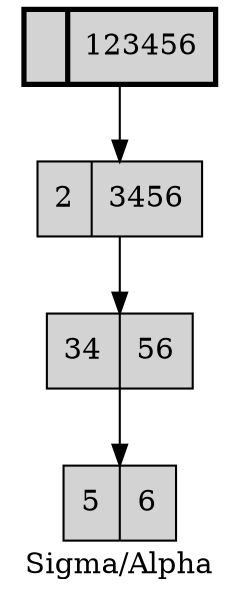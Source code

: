 digraph test12c {
 label="Sigma/Alpha"
 node [style=filled,shape = "record"];
 12 -> 234 -> 345 -> 56;
 12 [penwidth=2.5,label = "|123456"];
 234 [label = "2|3456"];
 345 [label = "34|56"];
 56 [label = "5|6"]; 
}
